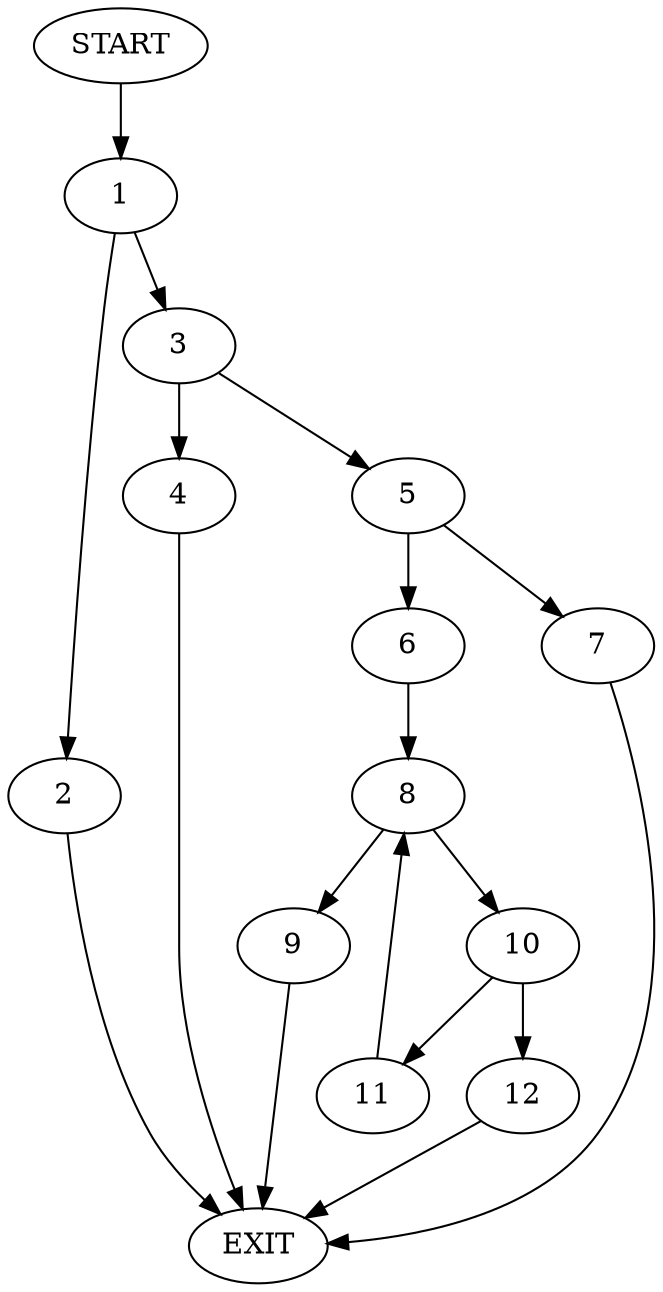 digraph {
0 [label="START"]
13 [label="EXIT"]
0 -> 1
1 -> 2
1 -> 3
3 -> 4
3 -> 5
2 -> 13
4 -> 13
5 -> 6
5 -> 7
6 -> 8
7 -> 13
8 -> 9
8 -> 10
9 -> 13
10 -> 11
10 -> 12
12 -> 13
11 -> 8
}
